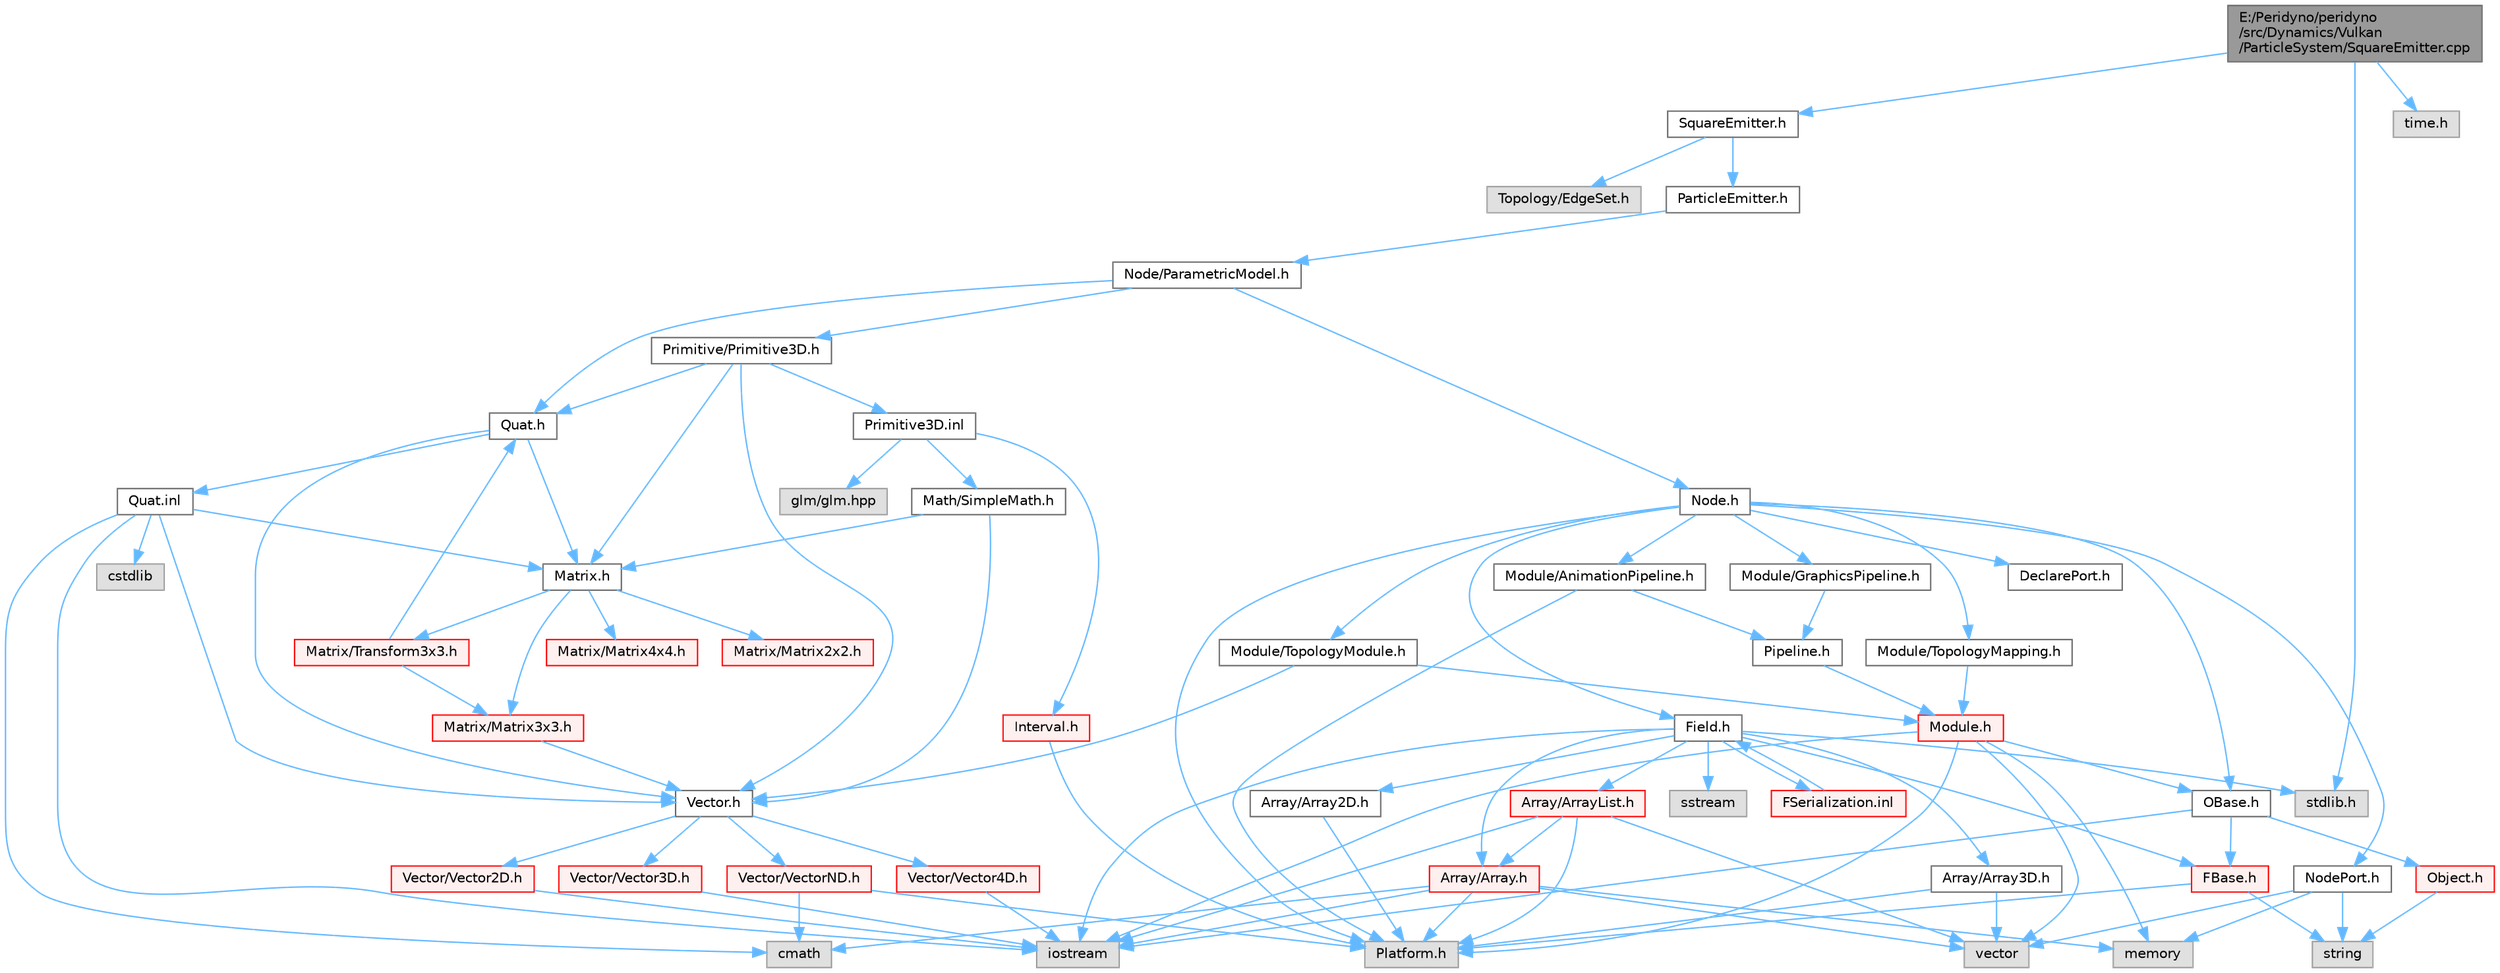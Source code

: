 digraph "E:/Peridyno/peridyno/src/Dynamics/Vulkan/ParticleSystem/SquareEmitter.cpp"
{
 // LATEX_PDF_SIZE
  bgcolor="transparent";
  edge [fontname=Helvetica,fontsize=10,labelfontname=Helvetica,labelfontsize=10];
  node [fontname=Helvetica,fontsize=10,shape=box,height=0.2,width=0.4];
  Node1 [id="Node000001",label="E:/Peridyno/peridyno\l/src/Dynamics/Vulkan\l/ParticleSystem/SquareEmitter.cpp",height=0.2,width=0.4,color="gray40", fillcolor="grey60", style="filled", fontcolor="black",tooltip=" "];
  Node1 -> Node2 [id="edge1_Node000001_Node000002",color="steelblue1",style="solid",tooltip=" "];
  Node2 [id="Node000002",label="SquareEmitter.h",height=0.2,width=0.4,color="grey40", fillcolor="white", style="filled",URL="$_vulkan_2_particle_system_2_square_emitter_8h.html",tooltip=" "];
  Node2 -> Node3 [id="edge2_Node000002_Node000003",color="steelblue1",style="solid",tooltip=" "];
  Node3 [id="Node000003",label="ParticleEmitter.h",height=0.2,width=0.4,color="grey40", fillcolor="white", style="filled",URL="$_vulkan_2_particle_system_2_particle_emitter_8h.html",tooltip=" "];
  Node3 -> Node4 [id="edge3_Node000003_Node000004",color="steelblue1",style="solid",tooltip=" "];
  Node4 [id="Node000004",label="Node/ParametricModel.h",height=0.2,width=0.4,color="grey40", fillcolor="white", style="filled",URL="$_parametric_model_8h.html",tooltip=" "];
  Node4 -> Node5 [id="edge4_Node000004_Node000005",color="steelblue1",style="solid",tooltip=" "];
  Node5 [id="Node000005",label="Node.h",height=0.2,width=0.4,color="grey40", fillcolor="white", style="filled",URL="$_node_8h.html",tooltip=" "];
  Node5 -> Node6 [id="edge5_Node000005_Node000006",color="steelblue1",style="solid",tooltip=" "];
  Node6 [id="Node000006",label="OBase.h",height=0.2,width=0.4,color="grey40", fillcolor="white", style="filled",URL="$_o_base_8h.html",tooltip=" "];
  Node6 -> Node7 [id="edge6_Node000006_Node000007",color="steelblue1",style="solid",tooltip=" "];
  Node7 [id="Node000007",label="iostream",height=0.2,width=0.4,color="grey60", fillcolor="#E0E0E0", style="filled",tooltip=" "];
  Node6 -> Node8 [id="edge7_Node000006_Node000008",color="steelblue1",style="solid",tooltip=" "];
  Node8 [id="Node000008",label="FBase.h",height=0.2,width=0.4,color="red", fillcolor="#FFF0F0", style="filled",URL="$_f_base_8h.html",tooltip=" "];
  Node8 -> Node9 [id="edge8_Node000008_Node000009",color="steelblue1",style="solid",tooltip=" "];
  Node9 [id="Node000009",label="Platform.h",height=0.2,width=0.4,color="grey60", fillcolor="#E0E0E0", style="filled",tooltip=" "];
  Node8 -> Node12 [id="edge9_Node000008_Node000012",color="steelblue1",style="solid",tooltip=" "];
  Node12 [id="Node000012",label="string",height=0.2,width=0.4,color="grey60", fillcolor="#E0E0E0", style="filled",tooltip=" "];
  Node6 -> Node15 [id="edge10_Node000006_Node000015",color="steelblue1",style="solid",tooltip=" "];
  Node15 [id="Node000015",label="Object.h",height=0.2,width=0.4,color="red", fillcolor="#FFF0F0", style="filled",URL="$_object_8h.html",tooltip=" "];
  Node15 -> Node12 [id="edge11_Node000015_Node000012",color="steelblue1",style="solid",tooltip=" "];
  Node5 -> Node18 [id="edge12_Node000005_Node000018",color="steelblue1",style="solid",tooltip=" "];
  Node18 [id="Node000018",label="Field.h",height=0.2,width=0.4,color="grey40", fillcolor="white", style="filled",URL="$_field_8h.html",tooltip=" "];
  Node18 -> Node7 [id="edge13_Node000018_Node000007",color="steelblue1",style="solid",tooltip=" "];
  Node18 -> Node19 [id="edge14_Node000018_Node000019",color="steelblue1",style="solid",tooltip=" "];
  Node19 [id="Node000019",label="stdlib.h",height=0.2,width=0.4,color="grey60", fillcolor="#E0E0E0", style="filled",tooltip=" "];
  Node18 -> Node20 [id="edge15_Node000018_Node000020",color="steelblue1",style="solid",tooltip=" "];
  Node20 [id="Node000020",label="sstream",height=0.2,width=0.4,color="grey60", fillcolor="#E0E0E0", style="filled",tooltip=" "];
  Node18 -> Node8 [id="edge16_Node000018_Node000008",color="steelblue1",style="solid",tooltip=" "];
  Node18 -> Node21 [id="edge17_Node000018_Node000021",color="steelblue1",style="solid",tooltip=" "];
  Node21 [id="Node000021",label="Array/Array.h",height=0.2,width=0.4,color="red", fillcolor="#FFF0F0", style="filled",URL="$_array_8h.html",tooltip=" "];
  Node21 -> Node9 [id="edge18_Node000021_Node000009",color="steelblue1",style="solid",tooltip=" "];
  Node21 -> Node23 [id="edge19_Node000021_Node000023",color="steelblue1",style="solid",tooltip=" "];
  Node23 [id="Node000023",label="vector",height=0.2,width=0.4,color="grey60", fillcolor="#E0E0E0", style="filled",tooltip=" "];
  Node21 -> Node7 [id="edge20_Node000021_Node000007",color="steelblue1",style="solid",tooltip=" "];
  Node21 -> Node24 [id="edge21_Node000021_Node000024",color="steelblue1",style="solid",tooltip=" "];
  Node24 [id="Node000024",label="memory",height=0.2,width=0.4,color="grey60", fillcolor="#E0E0E0", style="filled",tooltip=" "];
  Node21 -> Node25 [id="edge22_Node000021_Node000025",color="steelblue1",style="solid",tooltip=" "];
  Node25 [id="Node000025",label="cmath",height=0.2,width=0.4,color="grey60", fillcolor="#E0E0E0", style="filled",tooltip=" "];
  Node18 -> Node26 [id="edge23_Node000018_Node000026",color="steelblue1",style="solid",tooltip=" "];
  Node26 [id="Node000026",label="Array/Array2D.h",height=0.2,width=0.4,color="grey40", fillcolor="white", style="filled",URL="$_array2_d_8h.html",tooltip=" "];
  Node26 -> Node9 [id="edge24_Node000026_Node000009",color="steelblue1",style="solid",tooltip=" "];
  Node18 -> Node27 [id="edge25_Node000018_Node000027",color="steelblue1",style="solid",tooltip=" "];
  Node27 [id="Node000027",label="Array/Array3D.h",height=0.2,width=0.4,color="grey40", fillcolor="white", style="filled",URL="$_array3_d_8h.html",tooltip=" "];
  Node27 -> Node9 [id="edge26_Node000027_Node000009",color="steelblue1",style="solid",tooltip=" "];
  Node27 -> Node23 [id="edge27_Node000027_Node000023",color="steelblue1",style="solid",tooltip=" "];
  Node18 -> Node28 [id="edge28_Node000018_Node000028",color="steelblue1",style="solid",tooltip=" "];
  Node28 [id="Node000028",label="Array/ArrayList.h",height=0.2,width=0.4,color="red", fillcolor="#FFF0F0", style="filled",URL="$_array_list_8h.html",tooltip=" "];
  Node28 -> Node23 [id="edge29_Node000028_Node000023",color="steelblue1",style="solid",tooltip=" "];
  Node28 -> Node7 [id="edge30_Node000028_Node000007",color="steelblue1",style="solid",tooltip=" "];
  Node28 -> Node9 [id="edge31_Node000028_Node000009",color="steelblue1",style="solid",tooltip=" "];
  Node28 -> Node21 [id="edge32_Node000028_Node000021",color="steelblue1",style="solid",tooltip=" "];
  Node18 -> Node69 [id="edge33_Node000018_Node000069",color="steelblue1",style="solid",tooltip=" "];
  Node69 [id="Node000069",label="FSerialization.inl",height=0.2,width=0.4,color="red", fillcolor="#FFF0F0", style="filled",URL="$_f_serialization_8inl.html",tooltip=" "];
  Node69 -> Node18 [id="edge34_Node000069_Node000018",color="steelblue1",style="solid",tooltip=" "];
  Node5 -> Node9 [id="edge35_Node000005_Node000009",color="steelblue1",style="solid",tooltip=" "];
  Node5 -> Node73 [id="edge36_Node000005_Node000073",color="steelblue1",style="solid",tooltip=" "];
  Node73 [id="Node000073",label="DeclarePort.h",height=0.2,width=0.4,color="grey40", fillcolor="white", style="filled",URL="$_declare_port_8h.html",tooltip=" "];
  Node5 -> Node74 [id="edge37_Node000005_Node000074",color="steelblue1",style="solid",tooltip=" "];
  Node74 [id="Node000074",label="NodePort.h",height=0.2,width=0.4,color="grey40", fillcolor="white", style="filled",URL="$_node_port_8h.html",tooltip=" "];
  Node74 -> Node12 [id="edge38_Node000074_Node000012",color="steelblue1",style="solid",tooltip=" "];
  Node74 -> Node23 [id="edge39_Node000074_Node000023",color="steelblue1",style="solid",tooltip=" "];
  Node74 -> Node24 [id="edge40_Node000074_Node000024",color="steelblue1",style="solid",tooltip=" "];
  Node5 -> Node75 [id="edge41_Node000005_Node000075",color="steelblue1",style="solid",tooltip=" "];
  Node75 [id="Node000075",label="Module/TopologyModule.h",height=0.2,width=0.4,color="grey40", fillcolor="white", style="filled",URL="$_topology_module_8h.html",tooltip=" "];
  Node75 -> Node33 [id="edge42_Node000075_Node000033",color="steelblue1",style="solid",tooltip=" "];
  Node33 [id="Node000033",label="Vector.h",height=0.2,width=0.4,color="grey40", fillcolor="white", style="filled",URL="$_vector_8h.html",tooltip=" "];
  Node33 -> Node34 [id="edge43_Node000033_Node000034",color="steelblue1",style="solid",tooltip=" "];
  Node34 [id="Node000034",label="Vector/Vector2D.h",height=0.2,width=0.4,color="red", fillcolor="#FFF0F0", style="filled",URL="$_vector2_d_8h.html",tooltip=" "];
  Node34 -> Node7 [id="edge44_Node000034_Node000007",color="steelblue1",style="solid",tooltip=" "];
  Node33 -> Node40 [id="edge45_Node000033_Node000040",color="steelblue1",style="solid",tooltip=" "];
  Node40 [id="Node000040",label="Vector/Vector3D.h",height=0.2,width=0.4,color="red", fillcolor="#FFF0F0", style="filled",URL="$_vector3_d_8h.html",tooltip=" "];
  Node40 -> Node7 [id="edge46_Node000040_Node000007",color="steelblue1",style="solid",tooltip=" "];
  Node33 -> Node43 [id="edge47_Node000033_Node000043",color="steelblue1",style="solid",tooltip=" "];
  Node43 [id="Node000043",label="Vector/Vector4D.h",height=0.2,width=0.4,color="red", fillcolor="#FFF0F0", style="filled",URL="$_vector4_d_8h.html",tooltip=" "];
  Node43 -> Node7 [id="edge48_Node000043_Node000007",color="steelblue1",style="solid",tooltip=" "];
  Node33 -> Node46 [id="edge49_Node000033_Node000046",color="steelblue1",style="solid",tooltip=" "];
  Node46 [id="Node000046",label="Vector/VectorND.h",height=0.2,width=0.4,color="red", fillcolor="#FFF0F0", style="filled",URL="$_vector_n_d_8h.html",tooltip=" "];
  Node46 -> Node25 [id="edge50_Node000046_Node000025",color="steelblue1",style="solid",tooltip=" "];
  Node46 -> Node9 [id="edge51_Node000046_Node000009",color="steelblue1",style="solid",tooltip=" "];
  Node75 -> Node76 [id="edge52_Node000075_Node000076",color="steelblue1",style="solid",tooltip=" "];
  Node76 [id="Node000076",label="Module.h",height=0.2,width=0.4,color="red", fillcolor="#FFF0F0", style="filled",URL="$_module_8h.html",tooltip=" "];
  Node76 -> Node9 [id="edge53_Node000076_Node000009",color="steelblue1",style="solid",tooltip=" "];
  Node76 -> Node24 [id="edge54_Node000076_Node000024",color="steelblue1",style="solid",tooltip=" "];
  Node76 -> Node23 [id="edge55_Node000076_Node000023",color="steelblue1",style="solid",tooltip=" "];
  Node76 -> Node7 [id="edge56_Node000076_Node000007",color="steelblue1",style="solid",tooltip=" "];
  Node76 -> Node6 [id="edge57_Node000076_Node000006",color="steelblue1",style="solid",tooltip=" "];
  Node5 -> Node95 [id="edge58_Node000005_Node000095",color="steelblue1",style="solid",tooltip=" "];
  Node95 [id="Node000095",label="Module/TopologyMapping.h",height=0.2,width=0.4,color="grey40", fillcolor="white", style="filled",URL="$_topology_mapping_8h.html",tooltip=" "];
  Node95 -> Node76 [id="edge59_Node000095_Node000076",color="steelblue1",style="solid",tooltip=" "];
  Node5 -> Node96 [id="edge60_Node000005_Node000096",color="steelblue1",style="solid",tooltip=" "];
  Node96 [id="Node000096",label="Module/AnimationPipeline.h",height=0.2,width=0.4,color="grey40", fillcolor="white", style="filled",URL="$_animation_pipeline_8h.html",tooltip=" "];
  Node96 -> Node97 [id="edge61_Node000096_Node000097",color="steelblue1",style="solid",tooltip=" "];
  Node97 [id="Node000097",label="Pipeline.h",height=0.2,width=0.4,color="grey40", fillcolor="white", style="filled",URL="$_pipeline_8h.html",tooltip=" "];
  Node97 -> Node76 [id="edge62_Node000097_Node000076",color="steelblue1",style="solid",tooltip=" "];
  Node96 -> Node9 [id="edge63_Node000096_Node000009",color="steelblue1",style="solid",tooltip=" "];
  Node5 -> Node98 [id="edge64_Node000005_Node000098",color="steelblue1",style="solid",tooltip=" "];
  Node98 [id="Node000098",label="Module/GraphicsPipeline.h",height=0.2,width=0.4,color="grey40", fillcolor="white", style="filled",URL="$_graphics_pipeline_8h.html",tooltip=" "];
  Node98 -> Node97 [id="edge65_Node000098_Node000097",color="steelblue1",style="solid",tooltip=" "];
  Node4 -> Node64 [id="edge66_Node000004_Node000064",color="steelblue1",style="solid",tooltip=" "];
  Node64 [id="Node000064",label="Quat.h",height=0.2,width=0.4,color="grey40", fillcolor="white", style="filled",URL="$_quat_8h.html",tooltip="Implementation of quaternion."];
  Node64 -> Node33 [id="edge67_Node000064_Node000033",color="steelblue1",style="solid",tooltip=" "];
  Node64 -> Node51 [id="edge68_Node000064_Node000051",color="steelblue1",style="solid",tooltip=" "];
  Node51 [id="Node000051",label="Matrix.h",height=0.2,width=0.4,color="grey40", fillcolor="white", style="filled",URL="$_matrix_8h.html",tooltip=" "];
  Node51 -> Node52 [id="edge69_Node000051_Node000052",color="steelblue1",style="solid",tooltip=" "];
  Node52 [id="Node000052",label="Matrix/Matrix2x2.h",height=0.2,width=0.4,color="red", fillcolor="#FFF0F0", style="filled",URL="$_matrix2x2_8h.html",tooltip=" "];
  Node51 -> Node57 [id="edge70_Node000051_Node000057",color="steelblue1",style="solid",tooltip=" "];
  Node57 [id="Node000057",label="Matrix/Matrix3x3.h",height=0.2,width=0.4,color="red", fillcolor="#FFF0F0", style="filled",URL="$_matrix3x3_8h.html",tooltip=" "];
  Node57 -> Node33 [id="edge71_Node000057_Node000033",color="steelblue1",style="solid",tooltip=" "];
  Node51 -> Node60 [id="edge72_Node000051_Node000060",color="steelblue1",style="solid",tooltip=" "];
  Node60 [id="Node000060",label="Matrix/Matrix4x4.h",height=0.2,width=0.4,color="red", fillcolor="#FFF0F0", style="filled",URL="$_matrix4x4_8h.html",tooltip=" "];
  Node51 -> Node63 [id="edge73_Node000051_Node000063",color="steelblue1",style="solid",tooltip=" "];
  Node63 [id="Node000063",label="Matrix/Transform3x3.h",height=0.2,width=0.4,color="red", fillcolor="#FFF0F0", style="filled",URL="$_transform3x3_8h.html",tooltip=" "];
  Node63 -> Node64 [id="edge74_Node000063_Node000064",color="steelblue1",style="solid",tooltip=" "];
  Node63 -> Node57 [id="edge75_Node000063_Node000057",color="steelblue1",style="solid",tooltip=" "];
  Node64 -> Node65 [id="edge76_Node000064_Node000065",color="steelblue1",style="solid",tooltip=" "];
  Node65 [id="Node000065",label="Quat.inl",height=0.2,width=0.4,color="grey40", fillcolor="white", style="filled",URL="$_quat_8inl.html",tooltip=" "];
  Node65 -> Node25 [id="edge77_Node000065_Node000025",color="steelblue1",style="solid",tooltip=" "];
  Node65 -> Node66 [id="edge78_Node000065_Node000066",color="steelblue1",style="solid",tooltip=" "];
  Node66 [id="Node000066",label="cstdlib",height=0.2,width=0.4,color="grey60", fillcolor="#E0E0E0", style="filled",tooltip=" "];
  Node65 -> Node7 [id="edge79_Node000065_Node000007",color="steelblue1",style="solid",tooltip=" "];
  Node65 -> Node33 [id="edge80_Node000065_Node000033",color="steelblue1",style="solid",tooltip=" "];
  Node65 -> Node51 [id="edge81_Node000065_Node000051",color="steelblue1",style="solid",tooltip=" "];
  Node4 -> Node99 [id="edge82_Node000004_Node000099",color="steelblue1",style="solid",tooltip=" "];
  Node99 [id="Node000099",label="Primitive/Primitive3D.h",height=0.2,width=0.4,color="grey40", fillcolor="white", style="filled",URL="$_primitive3_d_8h.html",tooltip=" "];
  Node99 -> Node33 [id="edge83_Node000099_Node000033",color="steelblue1",style="solid",tooltip=" "];
  Node99 -> Node51 [id="edge84_Node000099_Node000051",color="steelblue1",style="solid",tooltip=" "];
  Node99 -> Node64 [id="edge85_Node000099_Node000064",color="steelblue1",style="solid",tooltip=" "];
  Node99 -> Node100 [id="edge86_Node000099_Node000100",color="steelblue1",style="solid",tooltip=" "];
  Node100 [id="Node000100",label="Primitive3D.inl",height=0.2,width=0.4,color="grey40", fillcolor="white", style="filled",URL="$_primitive3_d_8inl.html",tooltip=" "];
  Node100 -> Node32 [id="edge87_Node000100_Node000032",color="steelblue1",style="solid",tooltip=" "];
  Node32 [id="Node000032",label="Math/SimpleMath.h",height=0.2,width=0.4,color="grey40", fillcolor="white", style="filled",URL="$_simple_math_8h.html",tooltip=" "];
  Node32 -> Node33 [id="edge88_Node000032_Node000033",color="steelblue1",style="solid",tooltip=" "];
  Node32 -> Node51 [id="edge89_Node000032_Node000051",color="steelblue1",style="solid",tooltip=" "];
  Node100 -> Node101 [id="edge90_Node000100_Node000101",color="steelblue1",style="solid",tooltip=" "];
  Node101 [id="Node000101",label="Interval.h",height=0.2,width=0.4,color="red", fillcolor="#FFF0F0", style="filled",URL="$_interval_8h.html",tooltip=" "];
  Node101 -> Node9 [id="edge91_Node000101_Node000009",color="steelblue1",style="solid",tooltip=" "];
  Node100 -> Node68 [id="edge92_Node000100_Node000068",color="steelblue1",style="solid",tooltip=" "];
  Node68 [id="Node000068",label="glm/glm.hpp",height=0.2,width=0.4,color="grey60", fillcolor="#E0E0E0", style="filled",tooltip=" "];
  Node2 -> Node103 [id="edge93_Node000002_Node000103",color="steelblue1",style="solid",tooltip=" "];
  Node103 [id="Node000103",label="Topology/EdgeSet.h",height=0.2,width=0.4,color="grey60", fillcolor="#E0E0E0", style="filled",tooltip=" "];
  Node1 -> Node104 [id="edge94_Node000001_Node000104",color="steelblue1",style="solid",tooltip=" "];
  Node104 [id="Node000104",label="time.h",height=0.2,width=0.4,color="grey60", fillcolor="#E0E0E0", style="filled",tooltip=" "];
  Node1 -> Node19 [id="edge95_Node000001_Node000019",color="steelblue1",style="solid",tooltip=" "];
}
